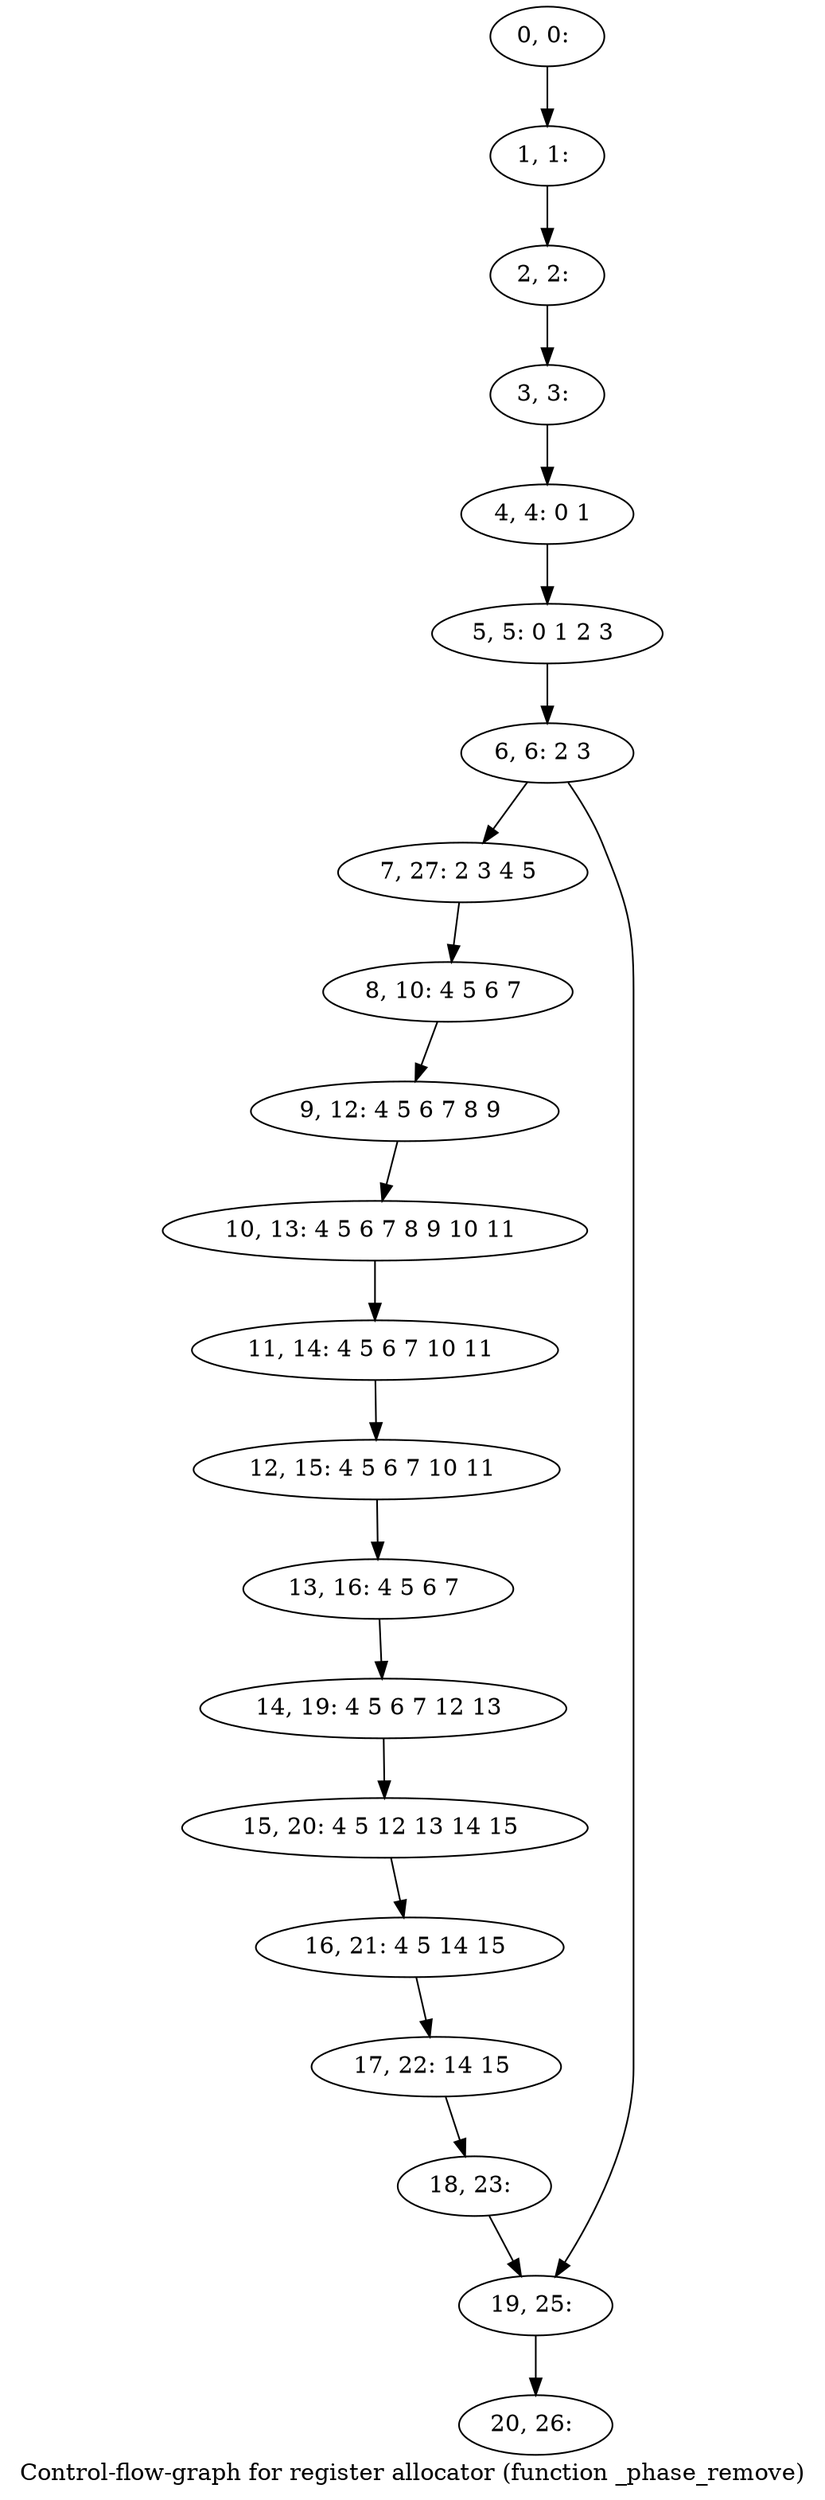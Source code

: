 digraph G {
graph [label="Control-flow-graph for register allocator (function _phase_remove)"]
0[label="0, 0: "];
1[label="1, 1: "];
2[label="2, 2: "];
3[label="3, 3: "];
4[label="4, 4: 0 1 "];
5[label="5, 5: 0 1 2 3 "];
6[label="6, 6: 2 3 "];
7[label="7, 27: 2 3 4 5 "];
8[label="8, 10: 4 5 6 7 "];
9[label="9, 12: 4 5 6 7 8 9 "];
10[label="10, 13: 4 5 6 7 8 9 10 11 "];
11[label="11, 14: 4 5 6 7 10 11 "];
12[label="12, 15: 4 5 6 7 10 11 "];
13[label="13, 16: 4 5 6 7 "];
14[label="14, 19: 4 5 6 7 12 13 "];
15[label="15, 20: 4 5 12 13 14 15 "];
16[label="16, 21: 4 5 14 15 "];
17[label="17, 22: 14 15 "];
18[label="18, 23: "];
19[label="19, 25: "];
20[label="20, 26: "];
0->1 ;
1->2 ;
2->3 ;
3->4 ;
4->5 ;
5->6 ;
6->7 ;
6->19 ;
7->8 ;
8->9 ;
9->10 ;
10->11 ;
11->12 ;
12->13 ;
13->14 ;
14->15 ;
15->16 ;
16->17 ;
17->18 ;
18->19 ;
19->20 ;
}
